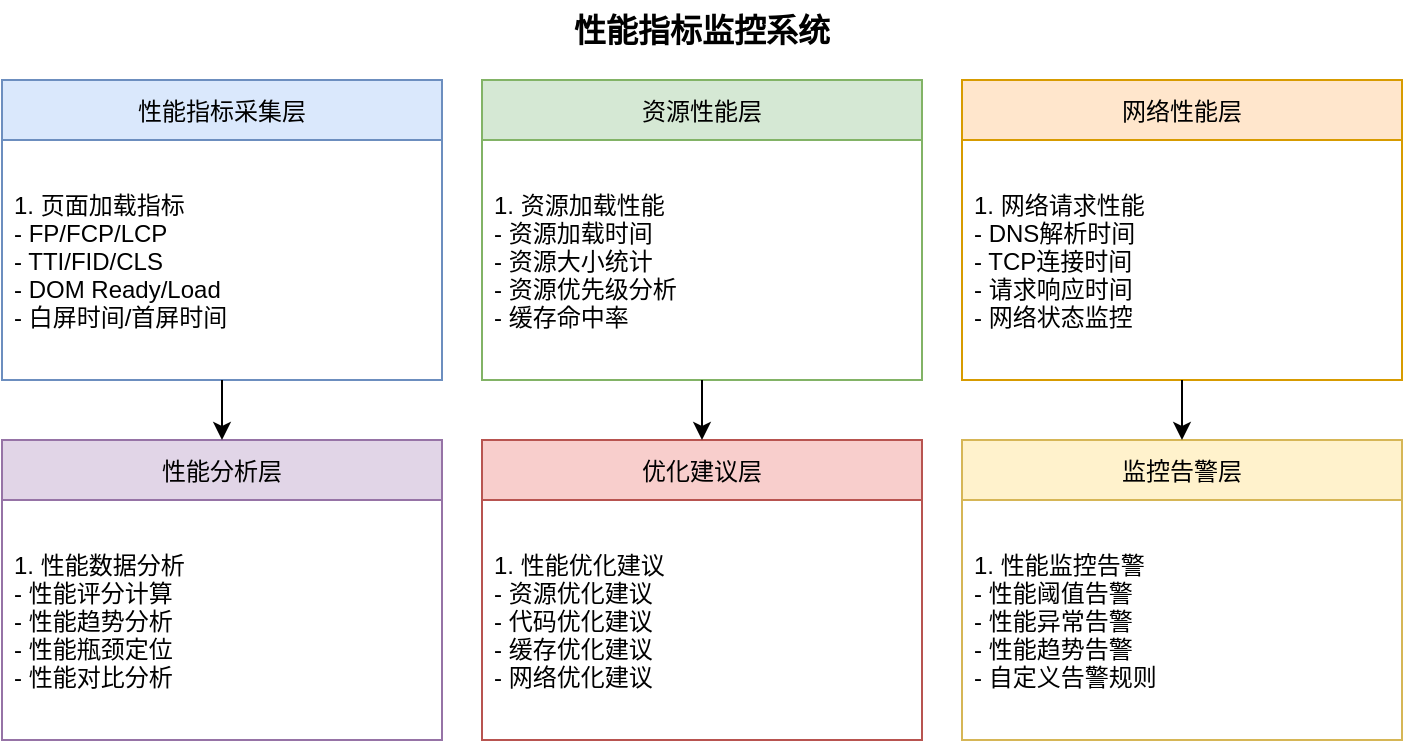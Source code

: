 <mxfile>
    <diagram id="performance-metrics" name="性能指标监控架构">
        <mxGraphModel dx="1059" dy="592" grid="1" gridSize="10" guides="1" tooltips="1" connect="1" arrows="1" fold="1" page="1" pageScale="1" pageWidth="827" pageHeight="1169" math="0" shadow="0">
            <root>
                <mxCell id="0"/>
                <mxCell id="1" parent="0"/>
                <mxCell id="33" value="性能指标采集层" style="swimlane;fontStyle=0;childLayout=stackLayout;horizontal=1;startSize=30;horizontalStack=0;resizeParent=1;resizeParentMax=0;resizeLast=0;collapsible=1;marginBottom=0;fillColor=#dae8fc;strokeColor=#6c8ebf;" parent="1" vertex="1">
                    <mxGeometry x="40" y="720" width="220" height="150" as="geometry"/>
                </mxCell>
                <mxCell id="34" value="1. 页面加载指标&#xa;- FP/FCP/LCP&#xa;- TTI/FID/CLS&#xa;- DOM Ready/Load&#xa;- 白屏时间/首屏时间" style="text;strokeColor=none;fillColor=none;align=left;verticalAlign=middle;spacingLeft=4;spacingRight=4;overflow=hidden;points=[[0,0.5],[1,0.5]];portConstraint=eastwest;rotatable=0;" parent="33" vertex="1">
                    <mxGeometry y="30" width="220" height="120" as="geometry"/>
                </mxCell>
                <mxCell id="35" value="资源性能层" style="swimlane;fontStyle=0;childLayout=stackLayout;horizontal=1;startSize=30;horizontalStack=0;resizeParent=1;resizeParentMax=0;resizeLast=0;collapsible=1;marginBottom=0;fillColor=#d5e8d4;strokeColor=#82b366;" parent="1" vertex="1">
                    <mxGeometry x="280" y="720" width="220" height="150" as="geometry"/>
                </mxCell>
                <mxCell id="36" value="1. 资源加载性能&#xa;- 资源加载时间&#xa;- 资源大小统计&#xa;- 资源优先级分析&#xa;- 缓存命中率" style="text;strokeColor=none;fillColor=none;align=left;verticalAlign=middle;spacingLeft=4;spacingRight=4;overflow=hidden;points=[[0,0.5],[1,0.5]];portConstraint=eastwest;rotatable=0;" parent="35" vertex="1">
                    <mxGeometry y="30" width="220" height="120" as="geometry"/>
                </mxCell>
                <mxCell id="37" value="网络性能层" style="swimlane;fontStyle=0;childLayout=stackLayout;horizontal=1;startSize=30;horizontalStack=0;resizeParent=1;resizeParentMax=0;resizeLast=0;collapsible=1;marginBottom=0;fillColor=#ffe6cc;strokeColor=#d79b00;" parent="1" vertex="1">
                    <mxGeometry x="520" y="720" width="220" height="150" as="geometry"/>
                </mxCell>
                <mxCell id="38" value="1. 网络请求性能&#xa;- DNS解析时间&#xa;- TCP连接时间&#xa;- 请求响应时间&#xa;- 网络状态监控" style="text;strokeColor=none;fillColor=none;align=left;verticalAlign=middle;spacingLeft=4;spacingRight=4;overflow=hidden;points=[[0,0.5],[1,0.5]];portConstraint=eastwest;rotatable=0;" parent="37" vertex="1">
                    <mxGeometry y="30" width="220" height="120" as="geometry"/>
                </mxCell>
                <mxCell id="39" value="性能分析层" style="swimlane;fontStyle=0;childLayout=stackLayout;horizontal=1;startSize=30;horizontalStack=0;resizeParent=1;resizeParentMax=0;resizeLast=0;collapsible=1;marginBottom=0;fillColor=#e1d5e7;strokeColor=#9673a6;" parent="1" vertex="1">
                    <mxGeometry x="40" y="900" width="220" height="150" as="geometry"/>
                </mxCell>
                <mxCell id="40" value="1. 性能数据分析&#xa;- 性能评分计算&#xa;- 性能趋势分析&#xa;- 性能瓶颈定位&#xa;- 性能对比分析" style="text;strokeColor=none;fillColor=none;align=left;verticalAlign=middle;spacingLeft=4;spacingRight=4;overflow=hidden;points=[[0,0.5],[1,0.5]];portConstraint=eastwest;rotatable=0;" parent="39" vertex="1">
                    <mxGeometry y="30" width="220" height="120" as="geometry"/>
                </mxCell>
                <mxCell id="41" value="优化建议层" style="swimlane;fontStyle=0;childLayout=stackLayout;horizontal=1;startSize=30;horizontalStack=0;resizeParent=1;resizeParentMax=0;resizeLast=0;collapsible=1;marginBottom=0;fillColor=#f8cecc;strokeColor=#b85450;" parent="1" vertex="1">
                    <mxGeometry x="280" y="900" width="220" height="150" as="geometry"/>
                </mxCell>
                <mxCell id="42" value="1. 性能优化建议&#xa;- 资源优化建议&#xa;- 代码优化建议&#xa;- 缓存优化建议&#xa;- 网络优化建议" style="text;strokeColor=none;fillColor=none;align=left;verticalAlign=middle;spacingLeft=4;spacingRight=4;overflow=hidden;points=[[0,0.5],[1,0.5]];portConstraint=eastwest;rotatable=0;" parent="41" vertex="1">
                    <mxGeometry y="30" width="220" height="120" as="geometry"/>
                </mxCell>
                <mxCell id="43" value="监控告警层" style="swimlane;fontStyle=0;childLayout=stackLayout;horizontal=1;startSize=30;horizontalStack=0;resizeParent=1;resizeParentMax=0;resizeLast=0;collapsible=1;marginBottom=0;fillColor=#fff2cc;strokeColor=#d6b656;" parent="1" vertex="1">
                    <mxGeometry x="520" y="900" width="220" height="150" as="geometry"/>
                </mxCell>
                <mxCell id="44" value="1. 性能监控告警&#xa;- 性能阈值告警&#xa;- 性能异常告警&#xa;- 性能趋势告警&#xa;- 自定义告警规则" style="text;strokeColor=none;fillColor=none;align=left;verticalAlign=middle;spacingLeft=4;spacingRight=4;overflow=hidden;points=[[0,0.5],[1,0.5]];portConstraint=eastwest;rotatable=0;" parent="43" vertex="1">
                    <mxGeometry y="30" width="220" height="120" as="geometry"/>
                </mxCell>
                <mxCell id="45" value="" style="endArrow=classic;html=1;exitX=0.5;exitY=1;exitDx=0;exitDy=0;entryX=0.5;entryY=0;entryDx=0;entryDy=0;" parent="1" source="33" target="39" edge="1">
                    <mxGeometry width="50" height="50" relative="1" as="geometry"/>
                </mxCell>
                <mxCell id="46" value="" style="endArrow=classic;html=1;exitX=0.5;exitY=1;exitDx=0;exitDy=0;entryX=0.5;entryY=0;entryDx=0;entryDy=0;" parent="1" source="35" target="41" edge="1">
                    <mxGeometry width="50" height="50" relative="1" as="geometry"/>
                </mxCell>
                <mxCell id="47" value="" style="endArrow=classic;html=1;exitX=0.5;exitY=1;exitDx=0;exitDy=0;entryX=0.5;entryY=0;entryDx=0;entryDy=0;" parent="1" source="37" target="43" edge="1">
                    <mxGeometry width="50" height="50" relative="1" as="geometry"/>
                </mxCell>
                <mxCell id="48" value="性能指标监控系统" style="text;html=1;strokeColor=none;fillColor=none;align=center;verticalAlign=middle;whiteSpace=wrap;rounded=0;fontSize=16;fontStyle=1" parent="1" vertex="1">
                    <mxGeometry x="280" y="680" width="220" height="30" as="geometry"/>
                </mxCell>
            </root>
        </mxGraphModel>
    </diagram>
    <diagram id="1meyT8CKVNyj0enuUDdE" name="异常监控架构">
        <mxGraphModel dx="1112" dy="622" grid="1" gridSize="10" guides="1" tooltips="1" connect="1" arrows="1" fold="1" page="1" pageScale="1" pageWidth="827" pageHeight="1169" math="0" shadow="0">
            <root>
                <mxCell id="0"/>
                <mxCell id="1" parent="0"/>
                <mxCell id="100" value="异常监控系统架构" style="text;html=1;strokeColor=none;fillColor=none;align=center;verticalAlign=middle;whiteSpace=wrap;rounded=0;fontSize=16;fontStyle=1" parent="1" vertex="1">
                    <mxGeometry x="280" y="40" width="220" height="30" as="geometry"/>
                </mxCell>
                <mxCell id="101" value="异常捕获层" style="swimlane;fontStyle=0;childLayout=stackLayout;horizontal=1;startSize=30;horizontalStack=0;resizeParent=1;resizeParentMax=0;resizeLast=0;collapsible=1;marginBottom=0;fillColor=#dae8fc;strokeColor=#6c8ebf;" parent="1" vertex="1">
                    <mxGeometry x="40" y="100" width="220" height="160" as="geometry"/>
                </mxCell>
                <mxCell id="102" value="1. JS异常捕获&#xa;- window.onerror&#xa;- window.addEventListener(&#39;error&#39;)&#xa;- window.addEventListener(&#39;unhandledrejection&#39;)&#xa;- try-catch&#xa;- Error Boundary" style="text;strokeColor=none;fillColor=none;align=left;verticalAlign=middle;spacingLeft=4;spacingRight=4;overflow=hidden;points=[[0,0.5],[1,0.5]];portConstraint=eastwest;rotatable=0;" parent="101" vertex="1">
                    <mxGeometry y="30" width="220" height="130" as="geometry"/>
                </mxCell>
                <mxCell id="103" value="异常分类层" style="swimlane;fontStyle=0;childLayout=stackLayout;horizontal=1;startSize=30;horizontalStack=0;resizeParent=1;resizeParentMax=0;resizeLast=0;collapsible=1;marginBottom=0;fillColor=#d5e8d4;strokeColor=#82b366;" parent="1" vertex="1">
                    <mxGeometry x="280" y="100" width="220" height="160" as="geometry"/>
                </mxCell>
                <mxCell id="104" value="1. 异常类型&#xa;- 语法错误(SyntaxError)&#xa;- 类型错误(TypeError)&#xa;- 引用错误(ReferenceError)&#xa;- 网络错误(NetworkError)&#xa;- 业务错误(BusinessError)" style="text;strokeColor=none;fillColor=none;align=left;verticalAlign=middle;spacingLeft=4;spacingRight=4;overflow=hidden;points=[[0,0.5],[1,0.5]];portConstraint=eastwest;rotatable=0;" parent="103" vertex="1">
                    <mxGeometry y="30" width="220" height="130" as="geometry"/>
                </mxCell>
                <mxCell id="105" value="异常处理层" style="swimlane;fontStyle=0;childLayout=stackLayout;horizontal=1;startSize=30;horizontalStack=0;resizeParent=1;resizeParentMax=0;resizeLast=0;collapsible=1;marginBottom=0;fillColor=#ffe6cc;strokeColor=#d79b00;" parent="1" vertex="1">
                    <mxGeometry x="520" y="100" width="220" height="160" as="geometry"/>
                </mxCell>
                <mxCell id="106" value="1. 异常处理策略&#xa;- 错误信息格式化&#xa;- 错误堆栈解析&#xa;- 错误来源追踪&#xa;- 错误去重处理&#xa;- 错误恢复机制" style="text;strokeColor=none;fillColor=none;align=left;verticalAlign=middle;spacingLeft=4;spacingRight=4;overflow=hidden;points=[[0,0.5],[1,0.5]];portConstraint=eastwest;rotatable=0;" parent="105" vertex="1">
                    <mxGeometry y="30" width="220" height="130" as="geometry"/>
                </mxCell>
                <mxCell id="107" value="异常上报层" style="swimlane;fontStyle=0;childLayout=stackStack;horizontal=1;startSize=30;horizontalStack=0;resizeParent=1;resizeParentMax=0;resizeLast=0;collapsible=1;marginBottom=0;fillColor=#e1d5e7;strokeColor=#9673a6;" parent="1" vertex="1">
                    <mxGeometry x="40" y="300" width="220" height="160" as="geometry"/>
                </mxCell>
                <mxCell id="108" value="1. 上报方式&#xa;- Beacon API&#xa;- XMLHttpRequest&#xa;- Image对象&#xa;- fetch API&#xa;- 离线存储" style="text;strokeColor=none;fillColor=none;align=left;verticalAlign=middle;spacingLeft=4;spacingRight=4;overflow=hidden;points=[[0,0.5],[1,0.5]];portConstraint=eastwest;rotatable=0;" parent="107" vertex="1">
                    <mxGeometry y="30" width="220" height="130" as="geometry"/>
                </mxCell>
                <mxCell id="109" value="异常分析层" style="swimlane;fontStyle=0;childLayout=stackLayout;horizontal=1;startSize=30;horizontalStack=0;resizeParent=1;resizeParentMax=0;resizeLast=0;collapsible=1;marginBottom=0;fillColor=#f8cecc;strokeColor=#b85450;" parent="1" vertex="1">
                    <mxGeometry x="280" y="300" width="220" height="160" as="geometry"/>
                </mxCell>
                <mxCell id="110" value="1. 分析维度&#xa;- 错误率统计&#xa;- 影响用户数&#xa;- 错误分布&#xa;- 错误等级&#xa;- 错误趋势" style="text;strokeColor=none;fillColor=none;align=left;verticalAlign=middle;spacingLeft=4;spacingRight=4;overflow=hidden;points=[[0,0.5],[1,0.5]];portConstraint=eastwest;rotatable=0;" parent="109" vertex="1">
                    <mxGeometry y="30" width="220" height="130" as="geometry"/>
                </mxCell>
                <mxCell id="111" value="异常告警层" style="swimlane;fontStyle=0;childLayout=stackLayout;horizontal=1;startSize=30;horizontalStack=0;resizeParent=1;resizeParentMax=0;resizeLast=0;collapsible=1;marginBottom=0;fillColor=#fff2cc;strokeColor=#d6b656;" parent="1" vertex="1">
                    <mxGeometry x="520" y="300" width="220" height="160" as="geometry"/>
                </mxCell>
                <mxCell id="112" value="1. 告警策略&#xa;- 实时告警&#xa;- 告警级别&#xa;- 告警渠道&#xa;- 告警规则&#xa;- 告警收敛" style="text;strokeColor=none;fillColor=none;align=left;verticalAlign=middle;spacingLeft=4;spacingRight=4;overflow=hidden;points=[[0,0.5],[1,0.5]];portConstraint=eastwest;rotatable=0;" parent="111" vertex="1">
                    <mxGeometry y="30" width="220" height="130" as="geometry"/>
                </mxCell>
                <mxCell id="113" value="" style="endArrow=classic;html=1;exitX=1;exitY=0.5;exitDx=0;exitDy=0;entryX=0;entryY=0.5;entryDx=0;entryDy=0;" parent="1" source="102" target="104" edge="1">
                    <mxGeometry width="50" height="50" relative="1" as="geometry"/>
                </mxCell>
                <mxCell id="114" value="" style="endArrow=classic;html=1;exitX=1;exitY=0.5;exitDx=0;exitDy=0;entryX=0;entryY=0.5;entryDx=0;entryDy=0;" parent="1" source="104" target="106" edge="1">
                    <mxGeometry width="50" height="50" relative="1" as="geometry"/>
                </mxCell>
                <mxCell id="115" value="" style="endArrow=classic;html=1;exitX=0.5;exitY=1;exitDx=0;exitDy=0;entryX=0.5;entryY=0;entryDx=0;entryDy=0;" parent="1" source="101" target="107" edge="1">
                    <mxGeometry width="50" height="50" relative="1" as="geometry"/>
                </mxCell>
                <mxCell id="116" value="" style="endArrow=classic;html=1;exitX=0.5;exitY=1;exitDx=0;exitDy=0;entryX=0.5;entryY=0;entryDx=0;entryDy=0;" parent="1" source="103" target="109" edge="1">
                    <mxGeometry width="50" height="50" relative="1" as="geometry"/>
                </mxCell>
                <mxCell id="117" value="" style="endArrow=classic;html=1;exitX=0.5;exitY=1;exitDx=0;exitDy=0;entryX=0.5;entryY=0;entryDx=0;entryDy=0;" parent="1" source="105" target="111" edge="1">
                    <mxGeometry width="50" height="50" relative="1" as="geometry"/>
                </mxCell>
            </root>
        </mxGraphModel>
    </diagram>
</mxfile>